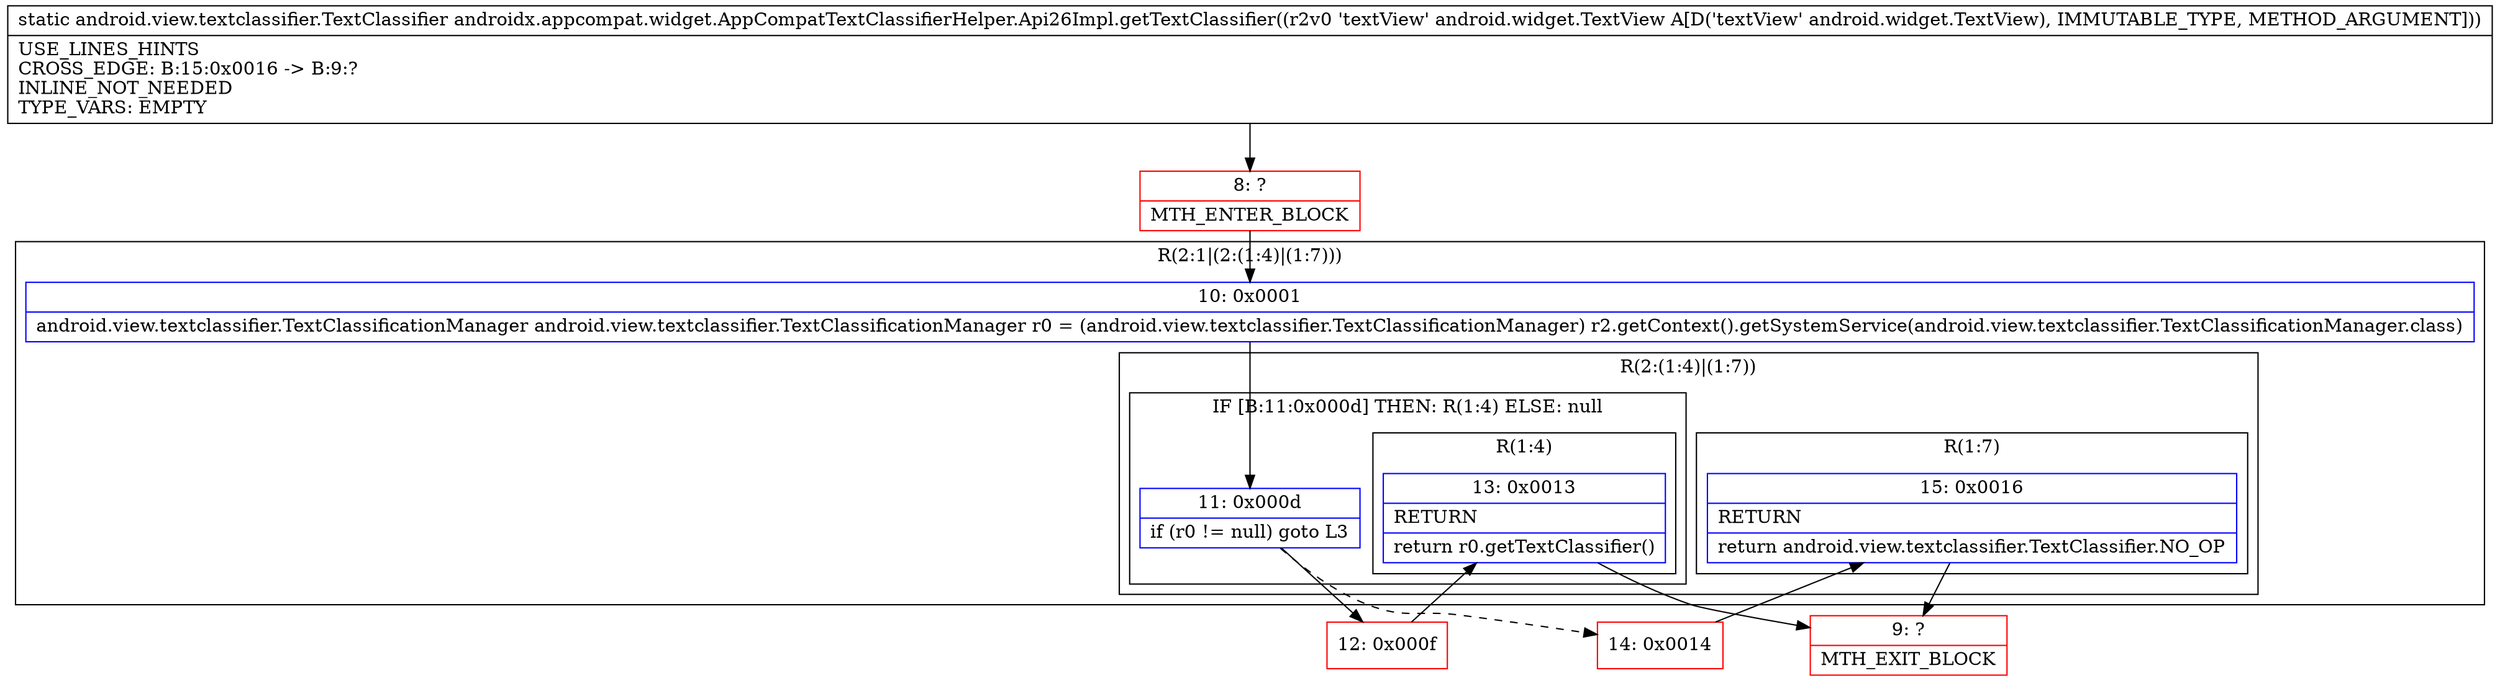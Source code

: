 digraph "CFG forandroidx.appcompat.widget.AppCompatTextClassifierHelper.Api26Impl.getTextClassifier(Landroid\/widget\/TextView;)Landroid\/view\/textclassifier\/TextClassifier;" {
subgraph cluster_Region_963325481 {
label = "R(2:1|(2:(1:4)|(1:7)))";
node [shape=record,color=blue];
Node_10 [shape=record,label="{10\:\ 0x0001|android.view.textclassifier.TextClassificationManager android.view.textclassifier.TextClassificationManager r0 = (android.view.textclassifier.TextClassificationManager) r2.getContext().getSystemService(android.view.textclassifier.TextClassificationManager.class)\l}"];
subgraph cluster_Region_1202035636 {
label = "R(2:(1:4)|(1:7))";
node [shape=record,color=blue];
subgraph cluster_IfRegion_1152787018 {
label = "IF [B:11:0x000d] THEN: R(1:4) ELSE: null";
node [shape=record,color=blue];
Node_11 [shape=record,label="{11\:\ 0x000d|if (r0 != null) goto L3\l}"];
subgraph cluster_Region_1853606981 {
label = "R(1:4)";
node [shape=record,color=blue];
Node_13 [shape=record,label="{13\:\ 0x0013|RETURN\l|return r0.getTextClassifier()\l}"];
}
}
subgraph cluster_Region_23083851 {
label = "R(1:7)";
node [shape=record,color=blue];
Node_15 [shape=record,label="{15\:\ 0x0016|RETURN\l|return android.view.textclassifier.TextClassifier.NO_OP\l}"];
}
}
}
Node_8 [shape=record,color=red,label="{8\:\ ?|MTH_ENTER_BLOCK\l}"];
Node_12 [shape=record,color=red,label="{12\:\ 0x000f}"];
Node_9 [shape=record,color=red,label="{9\:\ ?|MTH_EXIT_BLOCK\l}"];
Node_14 [shape=record,color=red,label="{14\:\ 0x0014}"];
MethodNode[shape=record,label="{static android.view.textclassifier.TextClassifier androidx.appcompat.widget.AppCompatTextClassifierHelper.Api26Impl.getTextClassifier((r2v0 'textView' android.widget.TextView A[D('textView' android.widget.TextView), IMMUTABLE_TYPE, METHOD_ARGUMENT]))  | USE_LINES_HINTS\lCROSS_EDGE: B:15:0x0016 \-\> B:9:?\lINLINE_NOT_NEEDED\lTYPE_VARS: EMPTY\l}"];
MethodNode -> Node_8;Node_10 -> Node_11;
Node_11 -> Node_12;
Node_11 -> Node_14[style=dashed];
Node_13 -> Node_9;
Node_15 -> Node_9;
Node_8 -> Node_10;
Node_12 -> Node_13;
Node_14 -> Node_15;
}

